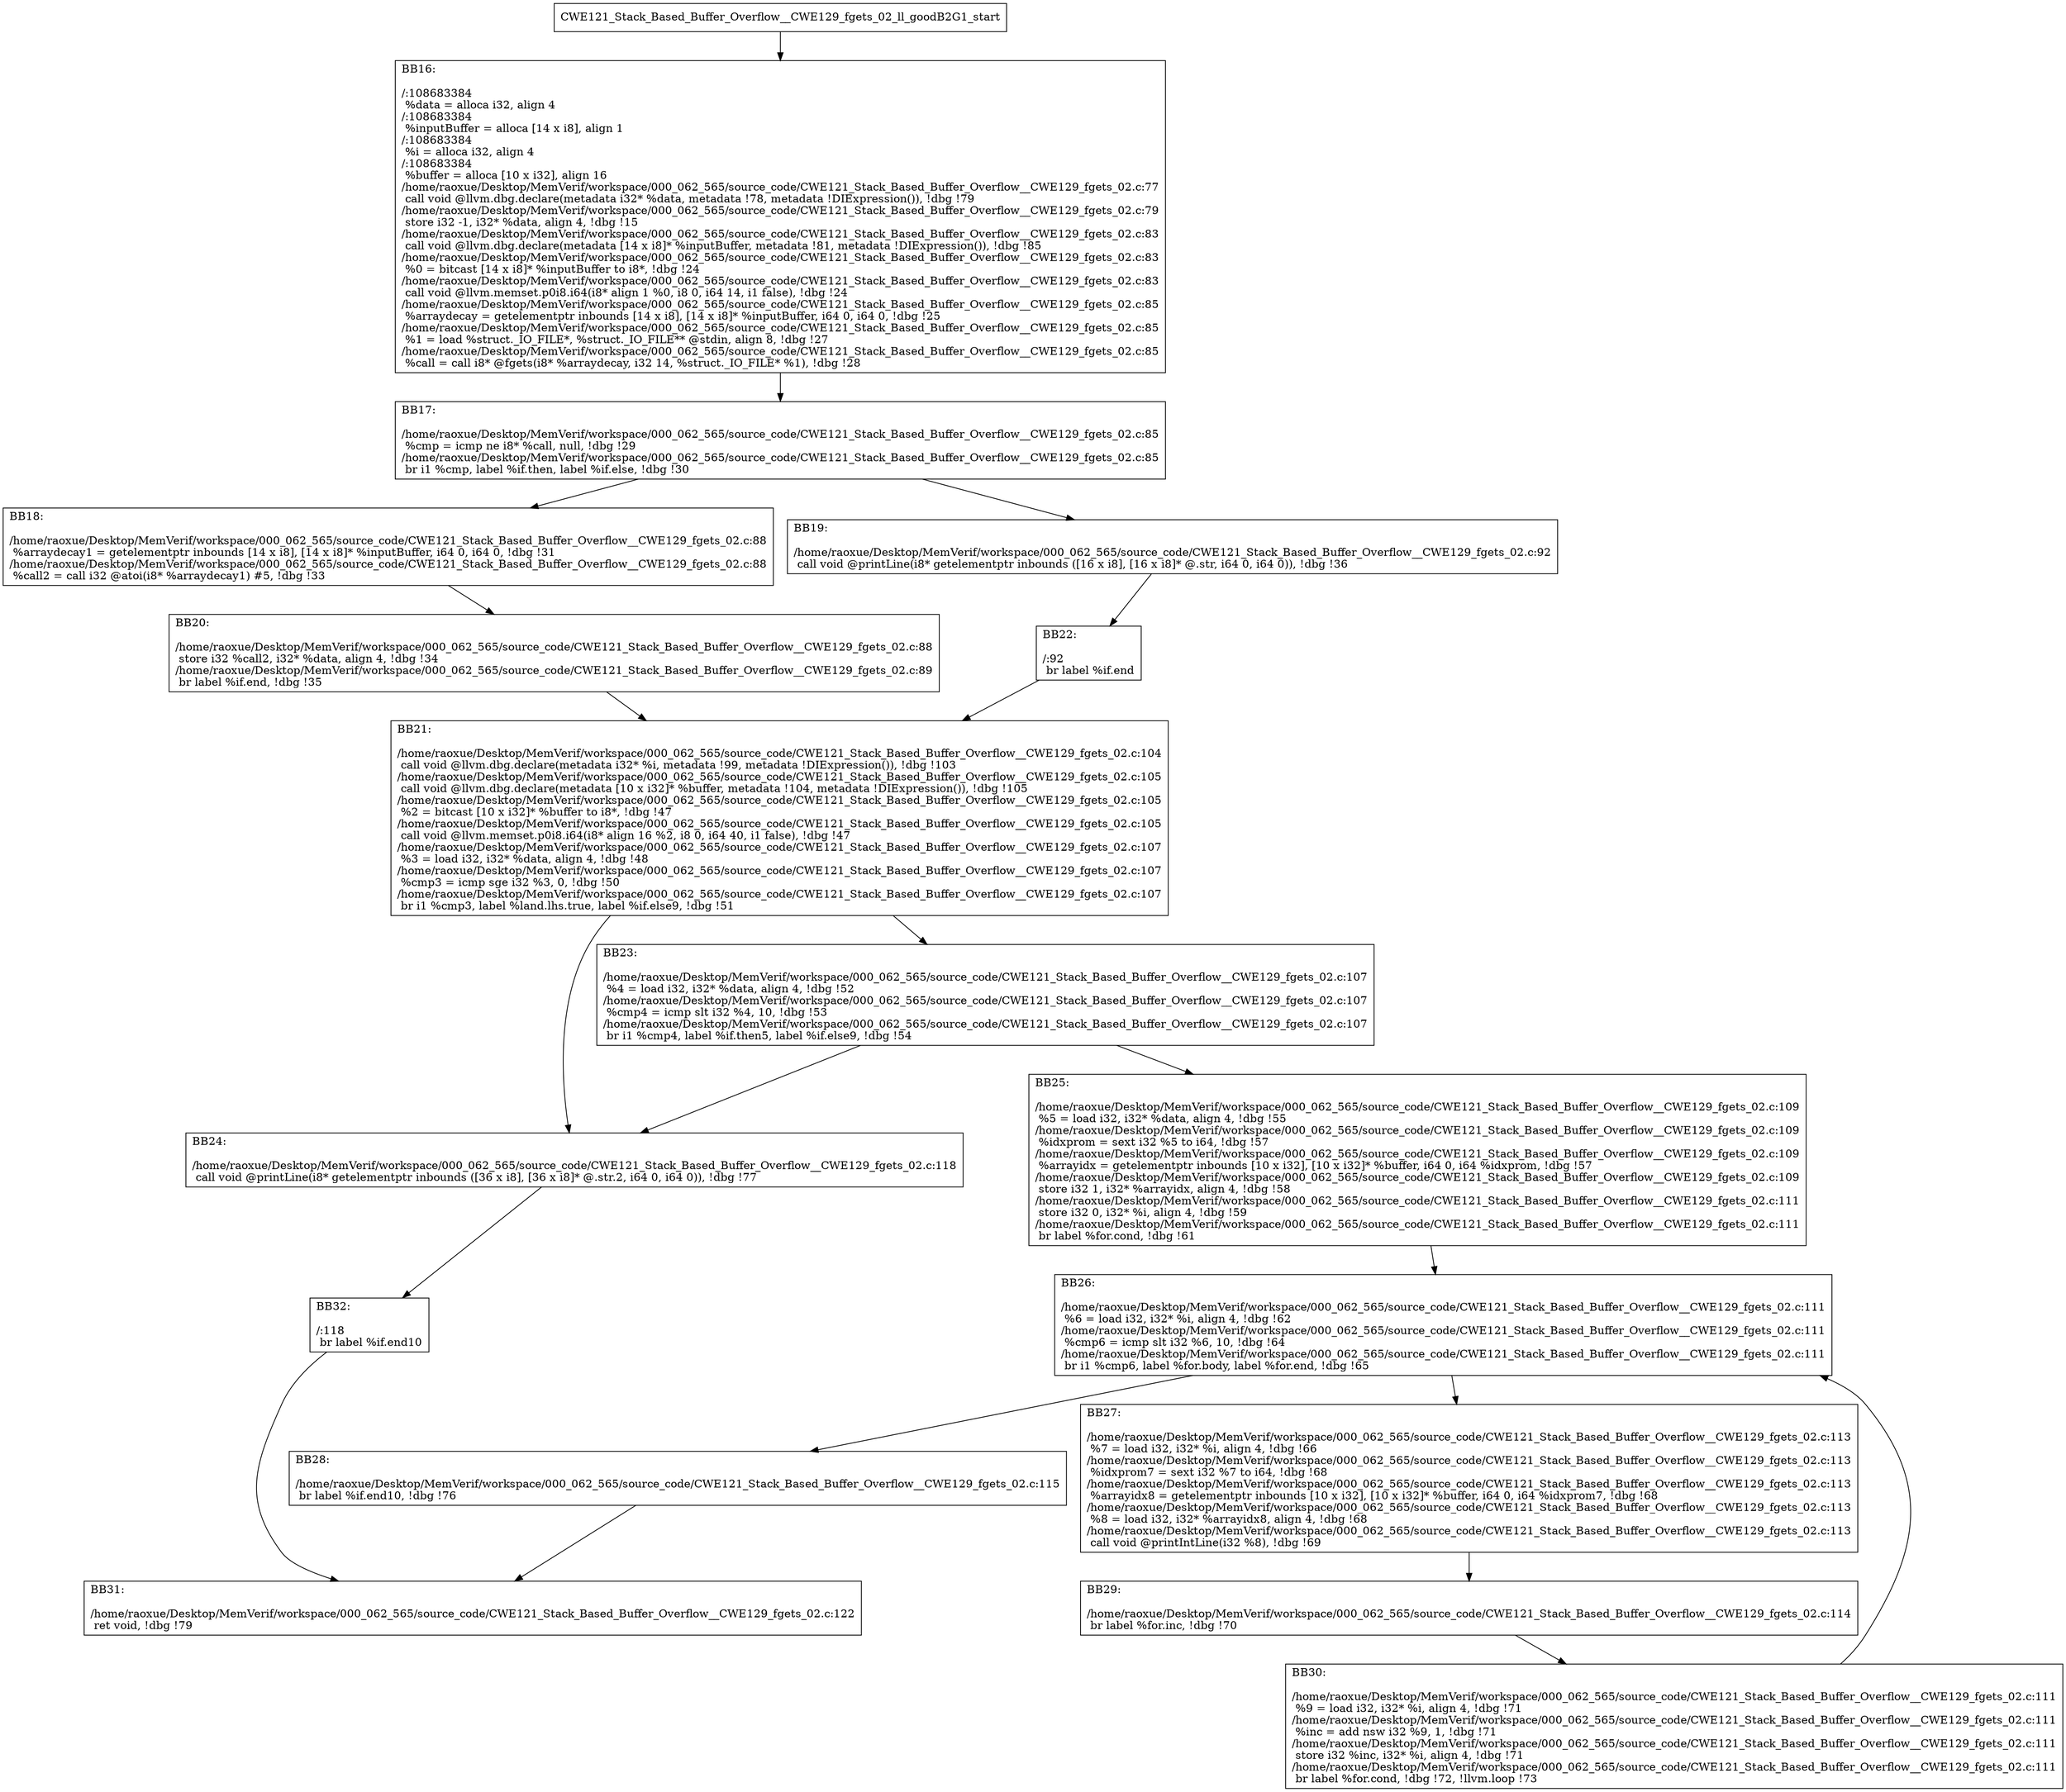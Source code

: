 digraph "CFG for'CWE121_Stack_Based_Buffer_Overflow__CWE129_fgets_02_ll_goodB2G1' function" {
	BBCWE121_Stack_Based_Buffer_Overflow__CWE129_fgets_02_ll_goodB2G1_start[shape=record,label="{CWE121_Stack_Based_Buffer_Overflow__CWE129_fgets_02_ll_goodB2G1_start}"];
	BBCWE121_Stack_Based_Buffer_Overflow__CWE129_fgets_02_ll_goodB2G1_start-> CWE121_Stack_Based_Buffer_Overflow__CWE129_fgets_02_ll_goodB2G1BB16;
	CWE121_Stack_Based_Buffer_Overflow__CWE129_fgets_02_ll_goodB2G1BB16 [shape=record, label="{BB16:\l\l/:108683384\l
  %data = alloca i32, align 4\l
/:108683384\l
  %inputBuffer = alloca [14 x i8], align 1\l
/:108683384\l
  %i = alloca i32, align 4\l
/:108683384\l
  %buffer = alloca [10 x i32], align 16\l
/home/raoxue/Desktop/MemVerif/workspace/000_062_565/source_code/CWE121_Stack_Based_Buffer_Overflow__CWE129_fgets_02.c:77\l
  call void @llvm.dbg.declare(metadata i32* %data, metadata !78, metadata !DIExpression()), !dbg !79\l
/home/raoxue/Desktop/MemVerif/workspace/000_062_565/source_code/CWE121_Stack_Based_Buffer_Overflow__CWE129_fgets_02.c:79\l
  store i32 -1, i32* %data, align 4, !dbg !15\l
/home/raoxue/Desktop/MemVerif/workspace/000_062_565/source_code/CWE121_Stack_Based_Buffer_Overflow__CWE129_fgets_02.c:83\l
  call void @llvm.dbg.declare(metadata [14 x i8]* %inputBuffer, metadata !81, metadata !DIExpression()), !dbg !85\l
/home/raoxue/Desktop/MemVerif/workspace/000_062_565/source_code/CWE121_Stack_Based_Buffer_Overflow__CWE129_fgets_02.c:83\l
  %0 = bitcast [14 x i8]* %inputBuffer to i8*, !dbg !24\l
/home/raoxue/Desktop/MemVerif/workspace/000_062_565/source_code/CWE121_Stack_Based_Buffer_Overflow__CWE129_fgets_02.c:83\l
  call void @llvm.memset.p0i8.i64(i8* align 1 %0, i8 0, i64 14, i1 false), !dbg !24\l
/home/raoxue/Desktop/MemVerif/workspace/000_062_565/source_code/CWE121_Stack_Based_Buffer_Overflow__CWE129_fgets_02.c:85\l
  %arraydecay = getelementptr inbounds [14 x i8], [14 x i8]* %inputBuffer, i64 0, i64 0, !dbg !25\l
/home/raoxue/Desktop/MemVerif/workspace/000_062_565/source_code/CWE121_Stack_Based_Buffer_Overflow__CWE129_fgets_02.c:85\l
  %1 = load %struct._IO_FILE*, %struct._IO_FILE** @stdin, align 8, !dbg !27\l
/home/raoxue/Desktop/MemVerif/workspace/000_062_565/source_code/CWE121_Stack_Based_Buffer_Overflow__CWE129_fgets_02.c:85\l
  %call = call i8* @fgets(i8* %arraydecay, i32 14, %struct._IO_FILE* %1), !dbg !28\l
}"];
	CWE121_Stack_Based_Buffer_Overflow__CWE129_fgets_02_ll_goodB2G1BB16-> CWE121_Stack_Based_Buffer_Overflow__CWE129_fgets_02_ll_goodB2G1BB17;
	CWE121_Stack_Based_Buffer_Overflow__CWE129_fgets_02_ll_goodB2G1BB17 [shape=record, label="{BB17:\l\l/home/raoxue/Desktop/MemVerif/workspace/000_062_565/source_code/CWE121_Stack_Based_Buffer_Overflow__CWE129_fgets_02.c:85\l
  %cmp = icmp ne i8* %call, null, !dbg !29\l
/home/raoxue/Desktop/MemVerif/workspace/000_062_565/source_code/CWE121_Stack_Based_Buffer_Overflow__CWE129_fgets_02.c:85\l
  br i1 %cmp, label %if.then, label %if.else, !dbg !30\l
}"];
	CWE121_Stack_Based_Buffer_Overflow__CWE129_fgets_02_ll_goodB2G1BB17-> CWE121_Stack_Based_Buffer_Overflow__CWE129_fgets_02_ll_goodB2G1BB18;
	CWE121_Stack_Based_Buffer_Overflow__CWE129_fgets_02_ll_goodB2G1BB17-> CWE121_Stack_Based_Buffer_Overflow__CWE129_fgets_02_ll_goodB2G1BB19;
	CWE121_Stack_Based_Buffer_Overflow__CWE129_fgets_02_ll_goodB2G1BB18 [shape=record, label="{BB18:\l\l/home/raoxue/Desktop/MemVerif/workspace/000_062_565/source_code/CWE121_Stack_Based_Buffer_Overflow__CWE129_fgets_02.c:88\l
  %arraydecay1 = getelementptr inbounds [14 x i8], [14 x i8]* %inputBuffer, i64 0, i64 0, !dbg !31\l
/home/raoxue/Desktop/MemVerif/workspace/000_062_565/source_code/CWE121_Stack_Based_Buffer_Overflow__CWE129_fgets_02.c:88\l
  %call2 = call i32 @atoi(i8* %arraydecay1) #5, !dbg !33\l
}"];
	CWE121_Stack_Based_Buffer_Overflow__CWE129_fgets_02_ll_goodB2G1BB18-> CWE121_Stack_Based_Buffer_Overflow__CWE129_fgets_02_ll_goodB2G1BB20;
	CWE121_Stack_Based_Buffer_Overflow__CWE129_fgets_02_ll_goodB2G1BB20 [shape=record, label="{BB20:\l\l/home/raoxue/Desktop/MemVerif/workspace/000_062_565/source_code/CWE121_Stack_Based_Buffer_Overflow__CWE129_fgets_02.c:88\l
  store i32 %call2, i32* %data, align 4, !dbg !34\l
/home/raoxue/Desktop/MemVerif/workspace/000_062_565/source_code/CWE121_Stack_Based_Buffer_Overflow__CWE129_fgets_02.c:89\l
  br label %if.end, !dbg !35\l
}"];
	CWE121_Stack_Based_Buffer_Overflow__CWE129_fgets_02_ll_goodB2G1BB20-> CWE121_Stack_Based_Buffer_Overflow__CWE129_fgets_02_ll_goodB2G1BB21;
	CWE121_Stack_Based_Buffer_Overflow__CWE129_fgets_02_ll_goodB2G1BB19 [shape=record, label="{BB19:\l\l/home/raoxue/Desktop/MemVerif/workspace/000_062_565/source_code/CWE121_Stack_Based_Buffer_Overflow__CWE129_fgets_02.c:92\l
  call void @printLine(i8* getelementptr inbounds ([16 x i8], [16 x i8]* @.str, i64 0, i64 0)), !dbg !36\l
}"];
	CWE121_Stack_Based_Buffer_Overflow__CWE129_fgets_02_ll_goodB2G1BB19-> CWE121_Stack_Based_Buffer_Overflow__CWE129_fgets_02_ll_goodB2G1BB22;
	CWE121_Stack_Based_Buffer_Overflow__CWE129_fgets_02_ll_goodB2G1BB22 [shape=record, label="{BB22:\l\l/:92\l
  br label %if.end\l
}"];
	CWE121_Stack_Based_Buffer_Overflow__CWE129_fgets_02_ll_goodB2G1BB22-> CWE121_Stack_Based_Buffer_Overflow__CWE129_fgets_02_ll_goodB2G1BB21;
	CWE121_Stack_Based_Buffer_Overflow__CWE129_fgets_02_ll_goodB2G1BB21 [shape=record, label="{BB21:\l\l/home/raoxue/Desktop/MemVerif/workspace/000_062_565/source_code/CWE121_Stack_Based_Buffer_Overflow__CWE129_fgets_02.c:104\l
  call void @llvm.dbg.declare(metadata i32* %i, metadata !99, metadata !DIExpression()), !dbg !103\l
/home/raoxue/Desktop/MemVerif/workspace/000_062_565/source_code/CWE121_Stack_Based_Buffer_Overflow__CWE129_fgets_02.c:105\l
  call void @llvm.dbg.declare(metadata [10 x i32]* %buffer, metadata !104, metadata !DIExpression()), !dbg !105\l
/home/raoxue/Desktop/MemVerif/workspace/000_062_565/source_code/CWE121_Stack_Based_Buffer_Overflow__CWE129_fgets_02.c:105\l
  %2 = bitcast [10 x i32]* %buffer to i8*, !dbg !47\l
/home/raoxue/Desktop/MemVerif/workspace/000_062_565/source_code/CWE121_Stack_Based_Buffer_Overflow__CWE129_fgets_02.c:105\l
  call void @llvm.memset.p0i8.i64(i8* align 16 %2, i8 0, i64 40, i1 false), !dbg !47\l
/home/raoxue/Desktop/MemVerif/workspace/000_062_565/source_code/CWE121_Stack_Based_Buffer_Overflow__CWE129_fgets_02.c:107\l
  %3 = load i32, i32* %data, align 4, !dbg !48\l
/home/raoxue/Desktop/MemVerif/workspace/000_062_565/source_code/CWE121_Stack_Based_Buffer_Overflow__CWE129_fgets_02.c:107\l
  %cmp3 = icmp sge i32 %3, 0, !dbg !50\l
/home/raoxue/Desktop/MemVerif/workspace/000_062_565/source_code/CWE121_Stack_Based_Buffer_Overflow__CWE129_fgets_02.c:107\l
  br i1 %cmp3, label %land.lhs.true, label %if.else9, !dbg !51\l
}"];
	CWE121_Stack_Based_Buffer_Overflow__CWE129_fgets_02_ll_goodB2G1BB21-> CWE121_Stack_Based_Buffer_Overflow__CWE129_fgets_02_ll_goodB2G1BB23;
	CWE121_Stack_Based_Buffer_Overflow__CWE129_fgets_02_ll_goodB2G1BB21-> CWE121_Stack_Based_Buffer_Overflow__CWE129_fgets_02_ll_goodB2G1BB24;
	CWE121_Stack_Based_Buffer_Overflow__CWE129_fgets_02_ll_goodB2G1BB23 [shape=record, label="{BB23:\l\l/home/raoxue/Desktop/MemVerif/workspace/000_062_565/source_code/CWE121_Stack_Based_Buffer_Overflow__CWE129_fgets_02.c:107\l
  %4 = load i32, i32* %data, align 4, !dbg !52\l
/home/raoxue/Desktop/MemVerif/workspace/000_062_565/source_code/CWE121_Stack_Based_Buffer_Overflow__CWE129_fgets_02.c:107\l
  %cmp4 = icmp slt i32 %4, 10, !dbg !53\l
/home/raoxue/Desktop/MemVerif/workspace/000_062_565/source_code/CWE121_Stack_Based_Buffer_Overflow__CWE129_fgets_02.c:107\l
  br i1 %cmp4, label %if.then5, label %if.else9, !dbg !54\l
}"];
	CWE121_Stack_Based_Buffer_Overflow__CWE129_fgets_02_ll_goodB2G1BB23-> CWE121_Stack_Based_Buffer_Overflow__CWE129_fgets_02_ll_goodB2G1BB25;
	CWE121_Stack_Based_Buffer_Overflow__CWE129_fgets_02_ll_goodB2G1BB23-> CWE121_Stack_Based_Buffer_Overflow__CWE129_fgets_02_ll_goodB2G1BB24;
	CWE121_Stack_Based_Buffer_Overflow__CWE129_fgets_02_ll_goodB2G1BB25 [shape=record, label="{BB25:\l\l/home/raoxue/Desktop/MemVerif/workspace/000_062_565/source_code/CWE121_Stack_Based_Buffer_Overflow__CWE129_fgets_02.c:109\l
  %5 = load i32, i32* %data, align 4, !dbg !55\l
/home/raoxue/Desktop/MemVerif/workspace/000_062_565/source_code/CWE121_Stack_Based_Buffer_Overflow__CWE129_fgets_02.c:109\l
  %idxprom = sext i32 %5 to i64, !dbg !57\l
/home/raoxue/Desktop/MemVerif/workspace/000_062_565/source_code/CWE121_Stack_Based_Buffer_Overflow__CWE129_fgets_02.c:109\l
  %arrayidx = getelementptr inbounds [10 x i32], [10 x i32]* %buffer, i64 0, i64 %idxprom, !dbg !57\l
/home/raoxue/Desktop/MemVerif/workspace/000_062_565/source_code/CWE121_Stack_Based_Buffer_Overflow__CWE129_fgets_02.c:109\l
  store i32 1, i32* %arrayidx, align 4, !dbg !58\l
/home/raoxue/Desktop/MemVerif/workspace/000_062_565/source_code/CWE121_Stack_Based_Buffer_Overflow__CWE129_fgets_02.c:111\l
  store i32 0, i32* %i, align 4, !dbg !59\l
/home/raoxue/Desktop/MemVerif/workspace/000_062_565/source_code/CWE121_Stack_Based_Buffer_Overflow__CWE129_fgets_02.c:111\l
  br label %for.cond, !dbg !61\l
}"];
	CWE121_Stack_Based_Buffer_Overflow__CWE129_fgets_02_ll_goodB2G1BB25-> CWE121_Stack_Based_Buffer_Overflow__CWE129_fgets_02_ll_goodB2G1BB26;
	CWE121_Stack_Based_Buffer_Overflow__CWE129_fgets_02_ll_goodB2G1BB26 [shape=record, label="{BB26:\l\l/home/raoxue/Desktop/MemVerif/workspace/000_062_565/source_code/CWE121_Stack_Based_Buffer_Overflow__CWE129_fgets_02.c:111\l
  %6 = load i32, i32* %i, align 4, !dbg !62\l
/home/raoxue/Desktop/MemVerif/workspace/000_062_565/source_code/CWE121_Stack_Based_Buffer_Overflow__CWE129_fgets_02.c:111\l
  %cmp6 = icmp slt i32 %6, 10, !dbg !64\l
/home/raoxue/Desktop/MemVerif/workspace/000_062_565/source_code/CWE121_Stack_Based_Buffer_Overflow__CWE129_fgets_02.c:111\l
  br i1 %cmp6, label %for.body, label %for.end, !dbg !65\l
}"];
	CWE121_Stack_Based_Buffer_Overflow__CWE129_fgets_02_ll_goodB2G1BB26-> CWE121_Stack_Based_Buffer_Overflow__CWE129_fgets_02_ll_goodB2G1BB27;
	CWE121_Stack_Based_Buffer_Overflow__CWE129_fgets_02_ll_goodB2G1BB26-> CWE121_Stack_Based_Buffer_Overflow__CWE129_fgets_02_ll_goodB2G1BB28;
	CWE121_Stack_Based_Buffer_Overflow__CWE129_fgets_02_ll_goodB2G1BB27 [shape=record, label="{BB27:\l\l/home/raoxue/Desktop/MemVerif/workspace/000_062_565/source_code/CWE121_Stack_Based_Buffer_Overflow__CWE129_fgets_02.c:113\l
  %7 = load i32, i32* %i, align 4, !dbg !66\l
/home/raoxue/Desktop/MemVerif/workspace/000_062_565/source_code/CWE121_Stack_Based_Buffer_Overflow__CWE129_fgets_02.c:113\l
  %idxprom7 = sext i32 %7 to i64, !dbg !68\l
/home/raoxue/Desktop/MemVerif/workspace/000_062_565/source_code/CWE121_Stack_Based_Buffer_Overflow__CWE129_fgets_02.c:113\l
  %arrayidx8 = getelementptr inbounds [10 x i32], [10 x i32]* %buffer, i64 0, i64 %idxprom7, !dbg !68\l
/home/raoxue/Desktop/MemVerif/workspace/000_062_565/source_code/CWE121_Stack_Based_Buffer_Overflow__CWE129_fgets_02.c:113\l
  %8 = load i32, i32* %arrayidx8, align 4, !dbg !68\l
/home/raoxue/Desktop/MemVerif/workspace/000_062_565/source_code/CWE121_Stack_Based_Buffer_Overflow__CWE129_fgets_02.c:113\l
  call void @printIntLine(i32 %8), !dbg !69\l
}"];
	CWE121_Stack_Based_Buffer_Overflow__CWE129_fgets_02_ll_goodB2G1BB27-> CWE121_Stack_Based_Buffer_Overflow__CWE129_fgets_02_ll_goodB2G1BB29;
	CWE121_Stack_Based_Buffer_Overflow__CWE129_fgets_02_ll_goodB2G1BB29 [shape=record, label="{BB29:\l\l/home/raoxue/Desktop/MemVerif/workspace/000_062_565/source_code/CWE121_Stack_Based_Buffer_Overflow__CWE129_fgets_02.c:114\l
  br label %for.inc, !dbg !70\l
}"];
	CWE121_Stack_Based_Buffer_Overflow__CWE129_fgets_02_ll_goodB2G1BB29-> CWE121_Stack_Based_Buffer_Overflow__CWE129_fgets_02_ll_goodB2G1BB30;
	CWE121_Stack_Based_Buffer_Overflow__CWE129_fgets_02_ll_goodB2G1BB30 [shape=record, label="{BB30:\l\l/home/raoxue/Desktop/MemVerif/workspace/000_062_565/source_code/CWE121_Stack_Based_Buffer_Overflow__CWE129_fgets_02.c:111\l
  %9 = load i32, i32* %i, align 4, !dbg !71\l
/home/raoxue/Desktop/MemVerif/workspace/000_062_565/source_code/CWE121_Stack_Based_Buffer_Overflow__CWE129_fgets_02.c:111\l
  %inc = add nsw i32 %9, 1, !dbg !71\l
/home/raoxue/Desktop/MemVerif/workspace/000_062_565/source_code/CWE121_Stack_Based_Buffer_Overflow__CWE129_fgets_02.c:111\l
  store i32 %inc, i32* %i, align 4, !dbg !71\l
/home/raoxue/Desktop/MemVerif/workspace/000_062_565/source_code/CWE121_Stack_Based_Buffer_Overflow__CWE129_fgets_02.c:111\l
  br label %for.cond, !dbg !72, !llvm.loop !73\l
}"];
	CWE121_Stack_Based_Buffer_Overflow__CWE129_fgets_02_ll_goodB2G1BB30-> CWE121_Stack_Based_Buffer_Overflow__CWE129_fgets_02_ll_goodB2G1BB26;
	CWE121_Stack_Based_Buffer_Overflow__CWE129_fgets_02_ll_goodB2G1BB28 [shape=record, label="{BB28:\l\l/home/raoxue/Desktop/MemVerif/workspace/000_062_565/source_code/CWE121_Stack_Based_Buffer_Overflow__CWE129_fgets_02.c:115\l
  br label %if.end10, !dbg !76\l
}"];
	CWE121_Stack_Based_Buffer_Overflow__CWE129_fgets_02_ll_goodB2G1BB28-> CWE121_Stack_Based_Buffer_Overflow__CWE129_fgets_02_ll_goodB2G1BB31;
	CWE121_Stack_Based_Buffer_Overflow__CWE129_fgets_02_ll_goodB2G1BB24 [shape=record, label="{BB24:\l\l/home/raoxue/Desktop/MemVerif/workspace/000_062_565/source_code/CWE121_Stack_Based_Buffer_Overflow__CWE129_fgets_02.c:118\l
  call void @printLine(i8* getelementptr inbounds ([36 x i8], [36 x i8]* @.str.2, i64 0, i64 0)), !dbg !77\l
}"];
	CWE121_Stack_Based_Buffer_Overflow__CWE129_fgets_02_ll_goodB2G1BB24-> CWE121_Stack_Based_Buffer_Overflow__CWE129_fgets_02_ll_goodB2G1BB32;
	CWE121_Stack_Based_Buffer_Overflow__CWE129_fgets_02_ll_goodB2G1BB32 [shape=record, label="{BB32:\l\l/:118\l
  br label %if.end10\l
}"];
	CWE121_Stack_Based_Buffer_Overflow__CWE129_fgets_02_ll_goodB2G1BB32-> CWE121_Stack_Based_Buffer_Overflow__CWE129_fgets_02_ll_goodB2G1BB31;
	CWE121_Stack_Based_Buffer_Overflow__CWE129_fgets_02_ll_goodB2G1BB31 [shape=record, label="{BB31:\l\l/home/raoxue/Desktop/MemVerif/workspace/000_062_565/source_code/CWE121_Stack_Based_Buffer_Overflow__CWE129_fgets_02.c:122\l
  ret void, !dbg !79\l
}"];
}
